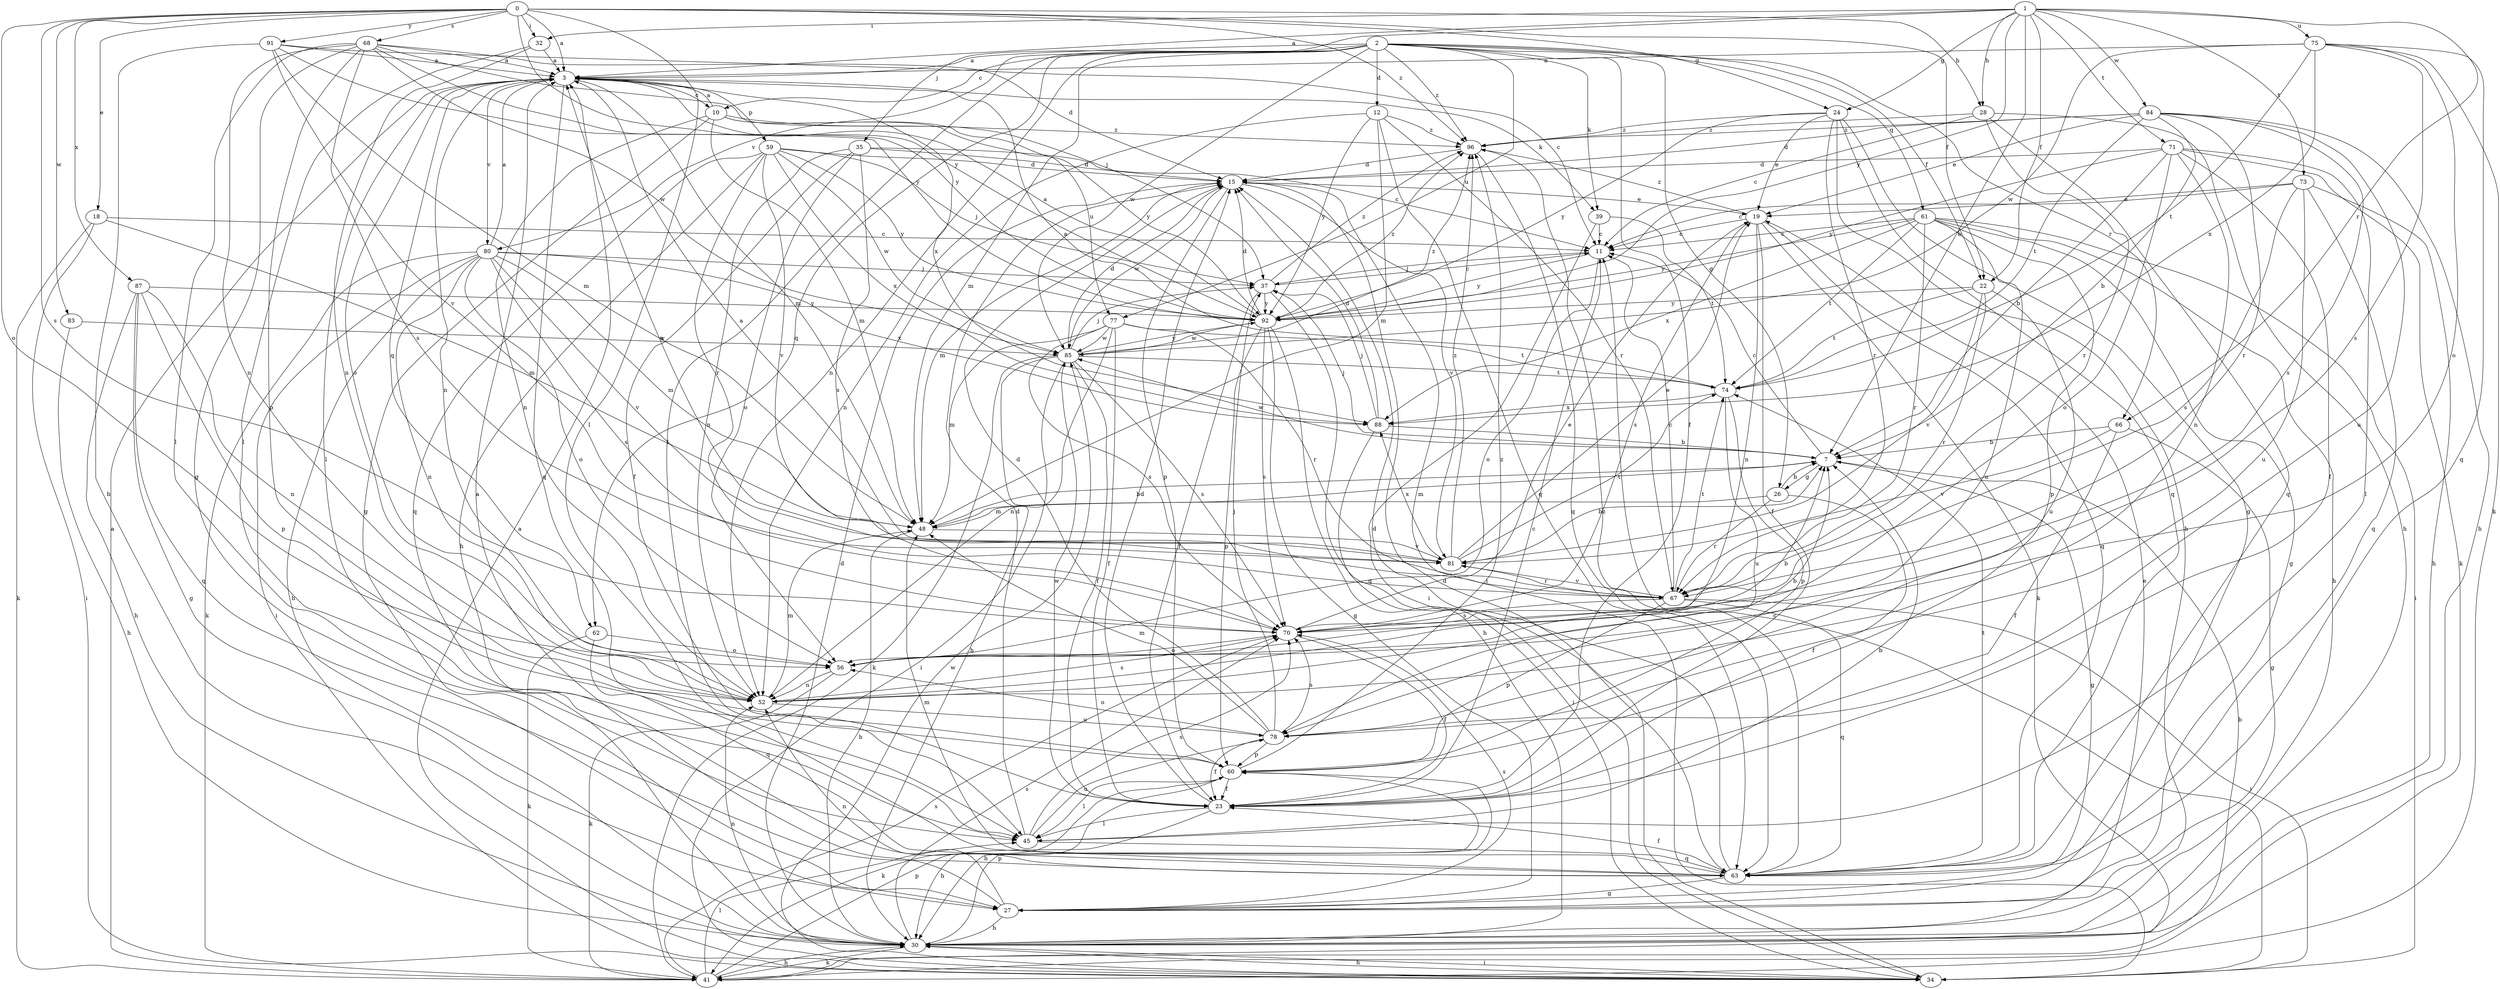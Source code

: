 strict digraph  {
0;
1;
2;
3;
7;
10;
11;
12;
15;
18;
19;
22;
23;
24;
26;
27;
28;
30;
32;
34;
35;
37;
39;
41;
45;
48;
52;
56;
59;
60;
61;
62;
63;
66;
67;
68;
70;
71;
73;
74;
75;
77;
78;
80;
81;
83;
84;
85;
87;
88;
91;
92;
96;
0 -> 3  [label=a];
0 -> 18  [label=e];
0 -> 22  [label=f];
0 -> 24  [label=g];
0 -> 28  [label=h];
0 -> 32  [label=i];
0 -> 45  [label=l];
0 -> 56  [label=o];
0 -> 68  [label=s];
0 -> 70  [label=s];
0 -> 83  [label=w];
0 -> 87  [label=x];
0 -> 91  [label=y];
0 -> 92  [label=y];
0 -> 96  [label=z];
1 -> 3  [label=a];
1 -> 7  [label=b];
1 -> 22  [label=f];
1 -> 24  [label=g];
1 -> 28  [label=h];
1 -> 32  [label=i];
1 -> 35  [label=j];
1 -> 66  [label=r];
1 -> 71  [label=t];
1 -> 73  [label=t];
1 -> 75  [label=u];
1 -> 84  [label=w];
1 -> 92  [label=y];
2 -> 3  [label=a];
2 -> 10  [label=c];
2 -> 12  [label=d];
2 -> 22  [label=f];
2 -> 23  [label=f];
2 -> 26  [label=g];
2 -> 39  [label=k];
2 -> 45  [label=l];
2 -> 48  [label=m];
2 -> 52  [label=n];
2 -> 61  [label=q];
2 -> 62  [label=q];
2 -> 66  [label=r];
2 -> 77  [label=u];
2 -> 80  [label=v];
2 -> 85  [label=w];
2 -> 96  [label=z];
3 -> 10  [label=c];
3 -> 39  [label=k];
3 -> 45  [label=l];
3 -> 48  [label=m];
3 -> 52  [label=n];
3 -> 56  [label=o];
3 -> 59  [label=p];
3 -> 62  [label=q];
3 -> 63  [label=q];
3 -> 80  [label=v];
3 -> 88  [label=x];
7 -> 11  [label=c];
7 -> 26  [label=g];
7 -> 27  [label=g];
7 -> 37  [label=j];
7 -> 48  [label=m];
7 -> 85  [label=w];
10 -> 3  [label=a];
10 -> 27  [label=g];
10 -> 48  [label=m];
10 -> 52  [label=n];
10 -> 77  [label=u];
10 -> 92  [label=y];
10 -> 96  [label=z];
11 -> 37  [label=j];
11 -> 56  [label=o];
11 -> 92  [label=y];
12 -> 48  [label=m];
12 -> 52  [label=n];
12 -> 63  [label=q];
12 -> 67  [label=r];
12 -> 92  [label=y];
12 -> 96  [label=z];
15 -> 19  [label=e];
15 -> 34  [label=i];
15 -> 48  [label=m];
15 -> 60  [label=p];
15 -> 81  [label=v];
15 -> 85  [label=w];
18 -> 11  [label=c];
18 -> 34  [label=i];
18 -> 41  [label=k];
18 -> 48  [label=m];
19 -> 11  [label=c];
19 -> 23  [label=f];
19 -> 41  [label=k];
19 -> 52  [label=n];
19 -> 63  [label=q];
19 -> 70  [label=s];
19 -> 96  [label=z];
22 -> 67  [label=r];
22 -> 74  [label=t];
22 -> 78  [label=u];
22 -> 81  [label=v];
22 -> 92  [label=y];
23 -> 11  [label=c];
23 -> 15  [label=d];
23 -> 30  [label=h];
23 -> 45  [label=l];
23 -> 85  [label=w];
24 -> 19  [label=e];
24 -> 27  [label=g];
24 -> 30  [label=h];
24 -> 63  [label=q];
24 -> 67  [label=r];
24 -> 92  [label=y];
24 -> 96  [label=z];
26 -> 7  [label=b];
26 -> 23  [label=f];
26 -> 48  [label=m];
26 -> 67  [label=r];
27 -> 3  [label=a];
27 -> 30  [label=h];
27 -> 52  [label=n];
27 -> 70  [label=s];
28 -> 11  [label=c];
28 -> 30  [label=h];
28 -> 63  [label=q];
28 -> 67  [label=r];
28 -> 96  [label=z];
30 -> 15  [label=d];
30 -> 19  [label=e];
30 -> 34  [label=i];
30 -> 41  [label=k];
30 -> 52  [label=n];
30 -> 60  [label=p];
30 -> 70  [label=s];
32 -> 3  [label=a];
32 -> 45  [label=l];
32 -> 52  [label=n];
34 -> 3  [label=a];
34 -> 11  [label=c];
34 -> 15  [label=d];
34 -> 30  [label=h];
34 -> 85  [label=w];
35 -> 11  [label=c];
35 -> 15  [label=d];
35 -> 23  [label=f];
35 -> 52  [label=n];
35 -> 56  [label=o];
35 -> 70  [label=s];
37 -> 11  [label=c];
37 -> 23  [label=f];
37 -> 63  [label=q];
37 -> 92  [label=y];
37 -> 96  [label=z];
39 -> 11  [label=c];
39 -> 34  [label=i];
39 -> 74  [label=t];
41 -> 3  [label=a];
41 -> 7  [label=b];
41 -> 30  [label=h];
41 -> 45  [label=l];
41 -> 60  [label=p];
41 -> 70  [label=s];
45 -> 7  [label=b];
45 -> 15  [label=d];
45 -> 63  [label=q];
45 -> 70  [label=s];
45 -> 78  [label=u];
48 -> 7  [label=b];
48 -> 30  [label=h];
48 -> 81  [label=v];
52 -> 7  [label=b];
52 -> 48  [label=m];
52 -> 70  [label=s];
52 -> 78  [label=u];
56 -> 7  [label=b];
56 -> 41  [label=k];
56 -> 52  [label=n];
59 -> 15  [label=d];
59 -> 30  [label=h];
59 -> 37  [label=j];
59 -> 63  [label=q];
59 -> 67  [label=r];
59 -> 81  [label=v];
59 -> 85  [label=w];
59 -> 88  [label=x];
59 -> 92  [label=y];
60 -> 23  [label=f];
60 -> 30  [label=h];
60 -> 41  [label=k];
60 -> 45  [label=l];
60 -> 96  [label=z];
61 -> 11  [label=c];
61 -> 27  [label=g];
61 -> 30  [label=h];
61 -> 34  [label=i];
61 -> 60  [label=p];
61 -> 67  [label=r];
61 -> 74  [label=t];
61 -> 78  [label=u];
61 -> 88  [label=x];
61 -> 92  [label=y];
62 -> 41  [label=k];
62 -> 56  [label=o];
62 -> 63  [label=q];
63 -> 15  [label=d];
63 -> 23  [label=f];
63 -> 27  [label=g];
63 -> 48  [label=m];
63 -> 74  [label=t];
63 -> 96  [label=z];
66 -> 7  [label=b];
66 -> 23  [label=f];
66 -> 27  [label=g];
66 -> 81  [label=v];
67 -> 3  [label=a];
67 -> 11  [label=c];
67 -> 34  [label=i];
67 -> 60  [label=p];
67 -> 63  [label=q];
67 -> 70  [label=s];
67 -> 74  [label=t];
67 -> 81  [label=v];
68 -> 3  [label=a];
68 -> 15  [label=d];
68 -> 27  [label=g];
68 -> 37  [label=j];
68 -> 45  [label=l];
68 -> 52  [label=n];
68 -> 60  [label=p];
68 -> 70  [label=s];
68 -> 85  [label=w];
68 -> 92  [label=y];
70 -> 19  [label=e];
70 -> 23  [label=f];
70 -> 56  [label=o];
71 -> 7  [label=b];
71 -> 15  [label=d];
71 -> 23  [label=f];
71 -> 41  [label=k];
71 -> 45  [label=l];
71 -> 52  [label=n];
71 -> 56  [label=o];
71 -> 92  [label=y];
73 -> 11  [label=c];
73 -> 19  [label=e];
73 -> 30  [label=h];
73 -> 63  [label=q];
73 -> 70  [label=s];
73 -> 78  [label=u];
74 -> 3  [label=a];
74 -> 60  [label=p];
74 -> 78  [label=u];
74 -> 88  [label=x];
75 -> 3  [label=a];
75 -> 41  [label=k];
75 -> 56  [label=o];
75 -> 63  [label=q];
75 -> 70  [label=s];
75 -> 74  [label=t];
75 -> 85  [label=w];
75 -> 88  [label=x];
77 -> 23  [label=f];
77 -> 48  [label=m];
77 -> 52  [label=n];
77 -> 67  [label=r];
77 -> 70  [label=s];
77 -> 74  [label=t];
77 -> 85  [label=w];
78 -> 15  [label=d];
78 -> 23  [label=f];
78 -> 37  [label=j];
78 -> 48  [label=m];
78 -> 56  [label=o];
78 -> 60  [label=p];
78 -> 70  [label=s];
80 -> 3  [label=a];
80 -> 30  [label=h];
80 -> 34  [label=i];
80 -> 37  [label=j];
80 -> 41  [label=k];
80 -> 48  [label=m];
80 -> 52  [label=n];
80 -> 56  [label=o];
80 -> 70  [label=s];
80 -> 81  [label=v];
80 -> 88  [label=x];
81 -> 3  [label=a];
81 -> 7  [label=b];
81 -> 19  [label=e];
81 -> 67  [label=r];
81 -> 74  [label=t];
81 -> 88  [label=x];
81 -> 96  [label=z];
83 -> 30  [label=h];
83 -> 85  [label=w];
84 -> 7  [label=b];
84 -> 15  [label=d];
84 -> 19  [label=e];
84 -> 30  [label=h];
84 -> 67  [label=r];
84 -> 70  [label=s];
84 -> 74  [label=t];
84 -> 78  [label=u];
84 -> 96  [label=z];
85 -> 15  [label=d];
85 -> 23  [label=f];
85 -> 30  [label=h];
85 -> 34  [label=i];
85 -> 37  [label=j];
85 -> 41  [label=k];
85 -> 70  [label=s];
85 -> 74  [label=t];
85 -> 92  [label=y];
85 -> 96  [label=z];
87 -> 27  [label=g];
87 -> 30  [label=h];
87 -> 52  [label=n];
87 -> 60  [label=p];
87 -> 63  [label=q];
87 -> 92  [label=y];
88 -> 7  [label=b];
88 -> 15  [label=d];
88 -> 34  [label=i];
88 -> 37  [label=j];
91 -> 3  [label=a];
91 -> 11  [label=c];
91 -> 30  [label=h];
91 -> 48  [label=m];
91 -> 81  [label=v];
91 -> 92  [label=y];
92 -> 3  [label=a];
92 -> 15  [label=d];
92 -> 27  [label=g];
92 -> 30  [label=h];
92 -> 60  [label=p];
92 -> 70  [label=s];
92 -> 85  [label=w];
92 -> 96  [label=z];
96 -> 15  [label=d];
96 -> 63  [label=q];
}

